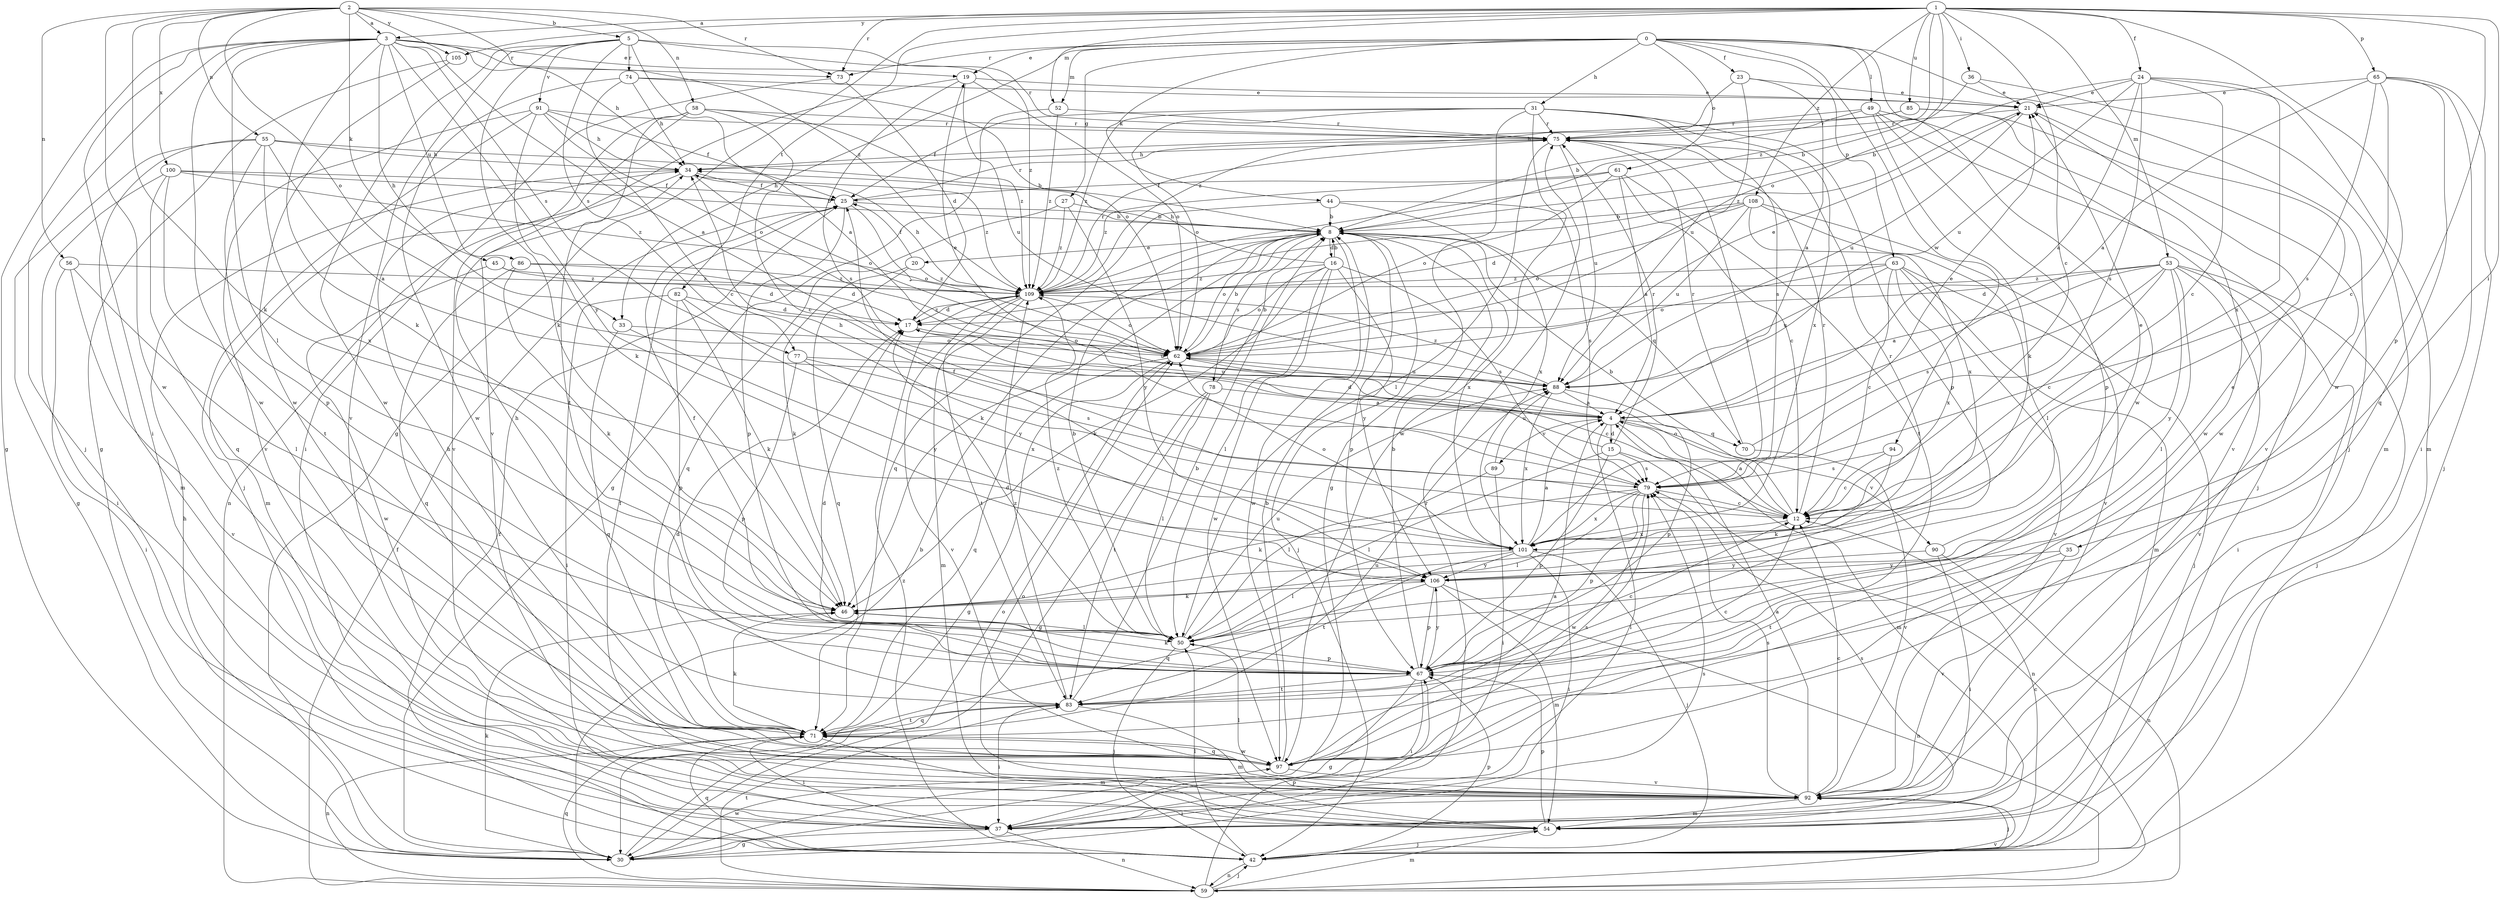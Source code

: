 strict digraph  {
0;
1;
2;
3;
4;
5;
8;
12;
15;
16;
17;
19;
20;
21;
23;
24;
25;
27;
30;
31;
33;
34;
35;
36;
37;
42;
44;
45;
46;
49;
50;
52;
53;
54;
55;
56;
58;
59;
61;
62;
63;
65;
67;
70;
71;
73;
74;
75;
77;
78;
79;
82;
83;
85;
86;
88;
89;
90;
91;
92;
94;
97;
100;
101;
105;
106;
108;
109;
0 -> 19  [label=e];
0 -> 23  [label=f];
0 -> 27  [label=g];
0 -> 31  [label=h];
0 -> 33  [label=h];
0 -> 42  [label=j];
0 -> 44  [label=k];
0 -> 49  [label=l];
0 -> 52  [label=m];
0 -> 61  [label=o];
0 -> 63  [label=p];
0 -> 73  [label=r];
0 -> 94  [label=w];
0 -> 97  [label=w];
1 -> 3  [label=a];
1 -> 12  [label=c];
1 -> 24  [label=f];
1 -> 30  [label=g];
1 -> 35  [label=i];
1 -> 36  [label=i];
1 -> 52  [label=m];
1 -> 53  [label=m];
1 -> 62  [label=o];
1 -> 65  [label=p];
1 -> 67  [label=p];
1 -> 73  [label=r];
1 -> 82  [label=t];
1 -> 85  [label=u];
1 -> 97  [label=w];
1 -> 105  [label=y];
1 -> 108  [label=z];
1 -> 109  [label=z];
2 -> 3  [label=a];
2 -> 5  [label=b];
2 -> 45  [label=k];
2 -> 46  [label=k];
2 -> 55  [label=n];
2 -> 56  [label=n];
2 -> 58  [label=n];
2 -> 62  [label=o];
2 -> 73  [label=r];
2 -> 97  [label=w];
2 -> 100  [label=x];
2 -> 105  [label=y];
2 -> 109  [label=z];
3 -> 4  [label=a];
3 -> 19  [label=e];
3 -> 30  [label=g];
3 -> 33  [label=h];
3 -> 34  [label=h];
3 -> 37  [label=i];
3 -> 42  [label=j];
3 -> 46  [label=k];
3 -> 50  [label=l];
3 -> 73  [label=r];
3 -> 77  [label=s];
3 -> 86  [label=u];
3 -> 97  [label=w];
3 -> 106  [label=y];
4 -> 15  [label=d];
4 -> 19  [label=e];
4 -> 37  [label=i];
4 -> 54  [label=m];
4 -> 70  [label=q];
4 -> 89  [label=v];
4 -> 90  [label=v];
5 -> 4  [label=a];
5 -> 46  [label=k];
5 -> 74  [label=r];
5 -> 75  [label=r];
5 -> 77  [label=s];
5 -> 91  [label=v];
5 -> 92  [label=v];
5 -> 97  [label=w];
5 -> 109  [label=z];
8 -> 16  [label=d];
8 -> 20  [label=e];
8 -> 42  [label=j];
8 -> 46  [label=k];
8 -> 62  [label=o];
8 -> 67  [label=p];
8 -> 70  [label=q];
8 -> 78  [label=s];
8 -> 97  [label=w];
8 -> 101  [label=x];
12 -> 4  [label=a];
12 -> 8  [label=b];
12 -> 62  [label=o];
12 -> 75  [label=r];
12 -> 101  [label=x];
15 -> 17  [label=d];
15 -> 50  [label=l];
15 -> 59  [label=n];
15 -> 67  [label=p];
15 -> 75  [label=r];
15 -> 79  [label=s];
16 -> 8  [label=b];
16 -> 34  [label=h];
16 -> 46  [label=k];
16 -> 50  [label=l];
16 -> 62  [label=o];
16 -> 79  [label=s];
16 -> 97  [label=w];
16 -> 106  [label=y];
16 -> 109  [label=z];
17 -> 62  [label=o];
17 -> 88  [label=u];
17 -> 109  [label=z];
19 -> 21  [label=e];
19 -> 62  [label=o];
19 -> 79  [label=s];
19 -> 88  [label=u];
19 -> 92  [label=v];
20 -> 25  [label=f];
20 -> 46  [label=k];
20 -> 71  [label=q];
20 -> 109  [label=z];
21 -> 75  [label=r];
21 -> 88  [label=u];
21 -> 97  [label=w];
21 -> 109  [label=z];
23 -> 4  [label=a];
23 -> 21  [label=e];
23 -> 88  [label=u];
23 -> 109  [label=z];
24 -> 4  [label=a];
24 -> 8  [label=b];
24 -> 12  [label=c];
24 -> 21  [label=e];
24 -> 54  [label=m];
24 -> 79  [label=s];
24 -> 88  [label=u];
24 -> 101  [label=x];
25 -> 8  [label=b];
25 -> 62  [label=o];
25 -> 67  [label=p];
25 -> 75  [label=r];
27 -> 8  [label=b];
27 -> 71  [label=q];
27 -> 106  [label=y];
27 -> 109  [label=z];
30 -> 8  [label=b];
30 -> 34  [label=h];
30 -> 46  [label=k];
30 -> 62  [label=o];
30 -> 75  [label=r];
30 -> 79  [label=s];
30 -> 97  [label=w];
31 -> 25  [label=f];
31 -> 30  [label=g];
31 -> 62  [label=o];
31 -> 67  [label=p];
31 -> 75  [label=r];
31 -> 79  [label=s];
31 -> 97  [label=w];
31 -> 101  [label=x];
31 -> 109  [label=z];
33 -> 62  [label=o];
33 -> 71  [label=q];
33 -> 106  [label=y];
34 -> 25  [label=f];
34 -> 54  [label=m];
34 -> 62  [label=o];
34 -> 109  [label=z];
35 -> 83  [label=t];
35 -> 92  [label=v];
35 -> 106  [label=y];
36 -> 8  [label=b];
36 -> 21  [label=e];
36 -> 54  [label=m];
37 -> 30  [label=g];
37 -> 59  [label=n];
42 -> 12  [label=c];
42 -> 25  [label=f];
42 -> 50  [label=l];
42 -> 59  [label=n];
42 -> 67  [label=p];
42 -> 71  [label=q];
42 -> 109  [label=z];
44 -> 8  [label=b];
44 -> 71  [label=q];
44 -> 79  [label=s];
44 -> 101  [label=x];
45 -> 17  [label=d];
45 -> 97  [label=w];
45 -> 109  [label=z];
46 -> 50  [label=l];
49 -> 8  [label=b];
49 -> 42  [label=j];
49 -> 46  [label=k];
49 -> 67  [label=p];
49 -> 75  [label=r];
49 -> 92  [label=v];
50 -> 8  [label=b];
50 -> 17  [label=d];
50 -> 25  [label=f];
50 -> 42  [label=j];
50 -> 67  [label=p];
50 -> 88  [label=u];
50 -> 109  [label=z];
52 -> 30  [label=g];
52 -> 75  [label=r];
52 -> 109  [label=z];
53 -> 4  [label=a];
53 -> 12  [label=c];
53 -> 17  [label=d];
53 -> 37  [label=i];
53 -> 42  [label=j];
53 -> 50  [label=l];
53 -> 79  [label=s];
53 -> 92  [label=v];
53 -> 106  [label=y];
53 -> 109  [label=z];
54 -> 42  [label=j];
54 -> 62  [label=o];
54 -> 67  [label=p];
54 -> 79  [label=s];
55 -> 4  [label=a];
55 -> 8  [label=b];
55 -> 30  [label=g];
55 -> 34  [label=h];
55 -> 54  [label=m];
55 -> 67  [label=p];
55 -> 101  [label=x];
56 -> 37  [label=i];
56 -> 50  [label=l];
56 -> 92  [label=v];
56 -> 109  [label=z];
58 -> 12  [label=c];
58 -> 59  [label=n];
58 -> 75  [label=r];
58 -> 83  [label=t];
58 -> 92  [label=v];
58 -> 109  [label=z];
59 -> 25  [label=f];
59 -> 42  [label=j];
59 -> 54  [label=m];
59 -> 67  [label=p];
59 -> 71  [label=q];
59 -> 83  [label=t];
59 -> 92  [label=v];
61 -> 4  [label=a];
61 -> 12  [label=c];
61 -> 25  [label=f];
61 -> 62  [label=o];
61 -> 83  [label=t];
61 -> 109  [label=z];
62 -> 8  [label=b];
62 -> 12  [label=c];
62 -> 21  [label=e];
62 -> 30  [label=g];
62 -> 71  [label=q];
62 -> 88  [label=u];
63 -> 12  [label=c];
63 -> 42  [label=j];
63 -> 54  [label=m];
63 -> 62  [label=o];
63 -> 88  [label=u];
63 -> 92  [label=v];
63 -> 101  [label=x];
63 -> 109  [label=z];
65 -> 4  [label=a];
65 -> 12  [label=c];
65 -> 21  [label=e];
65 -> 37  [label=i];
65 -> 42  [label=j];
65 -> 71  [label=q];
65 -> 79  [label=s];
67 -> 8  [label=b];
67 -> 12  [label=c];
67 -> 17  [label=d];
67 -> 21  [label=e];
67 -> 30  [label=g];
67 -> 34  [label=h];
67 -> 37  [label=i];
67 -> 46  [label=k];
67 -> 83  [label=t];
67 -> 106  [label=y];
70 -> 21  [label=e];
70 -> 75  [label=r];
70 -> 92  [label=v];
71 -> 17  [label=d];
71 -> 34  [label=h];
71 -> 37  [label=i];
71 -> 46  [label=k];
71 -> 54  [label=m];
71 -> 59  [label=n];
71 -> 83  [label=t];
71 -> 88  [label=u];
71 -> 97  [label=w];
73 -> 17  [label=d];
73 -> 37  [label=i];
74 -> 12  [label=c];
74 -> 21  [label=e];
74 -> 34  [label=h];
74 -> 62  [label=o];
74 -> 97  [label=w];
75 -> 34  [label=h];
75 -> 50  [label=l];
75 -> 88  [label=u];
77 -> 67  [label=p];
77 -> 79  [label=s];
77 -> 88  [label=u];
77 -> 101  [label=x];
78 -> 4  [label=a];
78 -> 8  [label=b];
78 -> 30  [label=g];
78 -> 50  [label=l];
78 -> 83  [label=t];
79 -> 12  [label=c];
79 -> 34  [label=h];
79 -> 46  [label=k];
79 -> 50  [label=l];
79 -> 67  [label=p];
79 -> 97  [label=w];
79 -> 101  [label=x];
82 -> 17  [label=d];
82 -> 37  [label=i];
82 -> 46  [label=k];
82 -> 67  [label=p];
82 -> 106  [label=y];
83 -> 8  [label=b];
83 -> 12  [label=c];
83 -> 37  [label=i];
83 -> 54  [label=m];
83 -> 71  [label=q];
83 -> 109  [label=z];
85 -> 34  [label=h];
85 -> 75  [label=r];
85 -> 92  [label=v];
85 -> 97  [label=w];
86 -> 17  [label=d];
86 -> 46  [label=k];
86 -> 71  [label=q];
86 -> 109  [label=z];
88 -> 4  [label=a];
88 -> 67  [label=p];
88 -> 101  [label=x];
88 -> 109  [label=z];
89 -> 37  [label=i];
89 -> 50  [label=l];
89 -> 88  [label=u];
90 -> 21  [label=e];
90 -> 37  [label=i];
90 -> 59  [label=n];
90 -> 106  [label=y];
91 -> 25  [label=f];
91 -> 34  [label=h];
91 -> 42  [label=j];
91 -> 46  [label=k];
91 -> 62  [label=o];
91 -> 75  [label=r];
91 -> 92  [label=v];
92 -> 4  [label=a];
92 -> 12  [label=c];
92 -> 25  [label=f];
92 -> 37  [label=i];
92 -> 42  [label=j];
92 -> 50  [label=l];
92 -> 54  [label=m];
92 -> 79  [label=s];
94 -> 12  [label=c];
94 -> 46  [label=k];
94 -> 79  [label=s];
97 -> 4  [label=a];
97 -> 8  [label=b];
97 -> 71  [label=q];
97 -> 79  [label=s];
97 -> 92  [label=v];
100 -> 8  [label=b];
100 -> 25  [label=f];
100 -> 37  [label=i];
100 -> 71  [label=q];
100 -> 83  [label=t];
100 -> 109  [label=z];
101 -> 4  [label=a];
101 -> 25  [label=f];
101 -> 37  [label=i];
101 -> 42  [label=j];
101 -> 50  [label=l];
101 -> 62  [label=o];
101 -> 75  [label=r];
101 -> 83  [label=t];
101 -> 106  [label=y];
105 -> 30  [label=g];
105 -> 97  [label=w];
106 -> 46  [label=k];
106 -> 54  [label=m];
106 -> 59  [label=n];
106 -> 67  [label=p];
106 -> 71  [label=q];
106 -> 75  [label=r];
108 -> 8  [label=b];
108 -> 17  [label=d];
108 -> 50  [label=l];
108 -> 62  [label=o];
108 -> 88  [label=u];
108 -> 92  [label=v];
108 -> 101  [label=x];
109 -> 17  [label=d];
109 -> 34  [label=h];
109 -> 54  [label=m];
109 -> 62  [label=o];
109 -> 75  [label=r];
109 -> 83  [label=t];
109 -> 92  [label=v];
}
